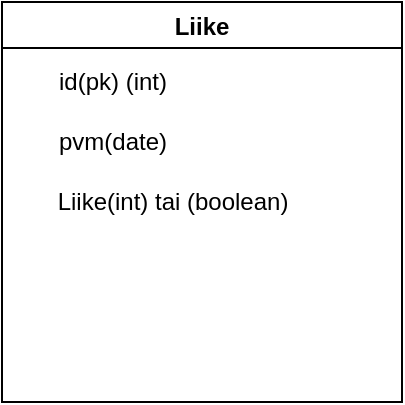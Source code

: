 <mxfile version="20.3.0" type="github">
  <diagram id="dpHE5MdUOU88c6o2kEoi" name="Sivu-1">
    <mxGraphModel dx="782" dy="468" grid="1" gridSize="10" guides="1" tooltips="1" connect="1" arrows="1" fold="1" page="1" pageScale="1" pageWidth="827" pageHeight="1169" math="0" shadow="0">
      <root>
        <mxCell id="0" />
        <mxCell id="1" parent="0" />
        <mxCell id="5zFGpRxCJxA2B_K3c9Xe-1" value="Liike" style="swimlane;" vertex="1" parent="1">
          <mxGeometry x="240" y="60" width="200" height="200" as="geometry" />
        </mxCell>
        <mxCell id="5zFGpRxCJxA2B_K3c9Xe-2" value="pvm(date)" style="text;html=1;align=center;verticalAlign=middle;resizable=0;points=[];autosize=1;strokeColor=none;fillColor=none;" vertex="1" parent="5zFGpRxCJxA2B_K3c9Xe-1">
          <mxGeometry x="15" y="55" width="80" height="30" as="geometry" />
        </mxCell>
        <mxCell id="5zFGpRxCJxA2B_K3c9Xe-3" value="Liike(int) tai (boolean)" style="text;html=1;align=center;verticalAlign=middle;resizable=0;points=[];autosize=1;strokeColor=none;fillColor=none;" vertex="1" parent="5zFGpRxCJxA2B_K3c9Xe-1">
          <mxGeometry x="15" y="85" width="140" height="30" as="geometry" />
        </mxCell>
        <mxCell id="5zFGpRxCJxA2B_K3c9Xe-4" value="id(pk) (int)" style="text;html=1;align=center;verticalAlign=middle;resizable=0;points=[];autosize=1;strokeColor=none;fillColor=none;" vertex="1" parent="5zFGpRxCJxA2B_K3c9Xe-1">
          <mxGeometry x="15" y="25" width="80" height="30" as="geometry" />
        </mxCell>
      </root>
    </mxGraphModel>
  </diagram>
</mxfile>
